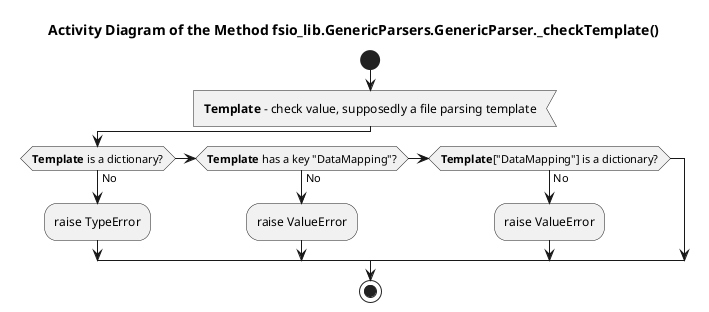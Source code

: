 @startuml generic_parsers_generic_parser_checktemplate

title Activity Diagram of the Method fsio_lib.GenericParsers.GenericParser._checkTemplate()

start

:<b>Template</b> - check value, supposedly a file parsing template<

if (<b>Template</b> is a dictionary?) then (No)
    :raise TypeError;
elseif (<b>Template</b> has a key "DataMapping"?) then (No)
    :raise ValueError;
elseif (<b>Template</b>["DataMapping"] is a dictionary?) then (No)
    :raise ValueError;
endif

stop

@enduml